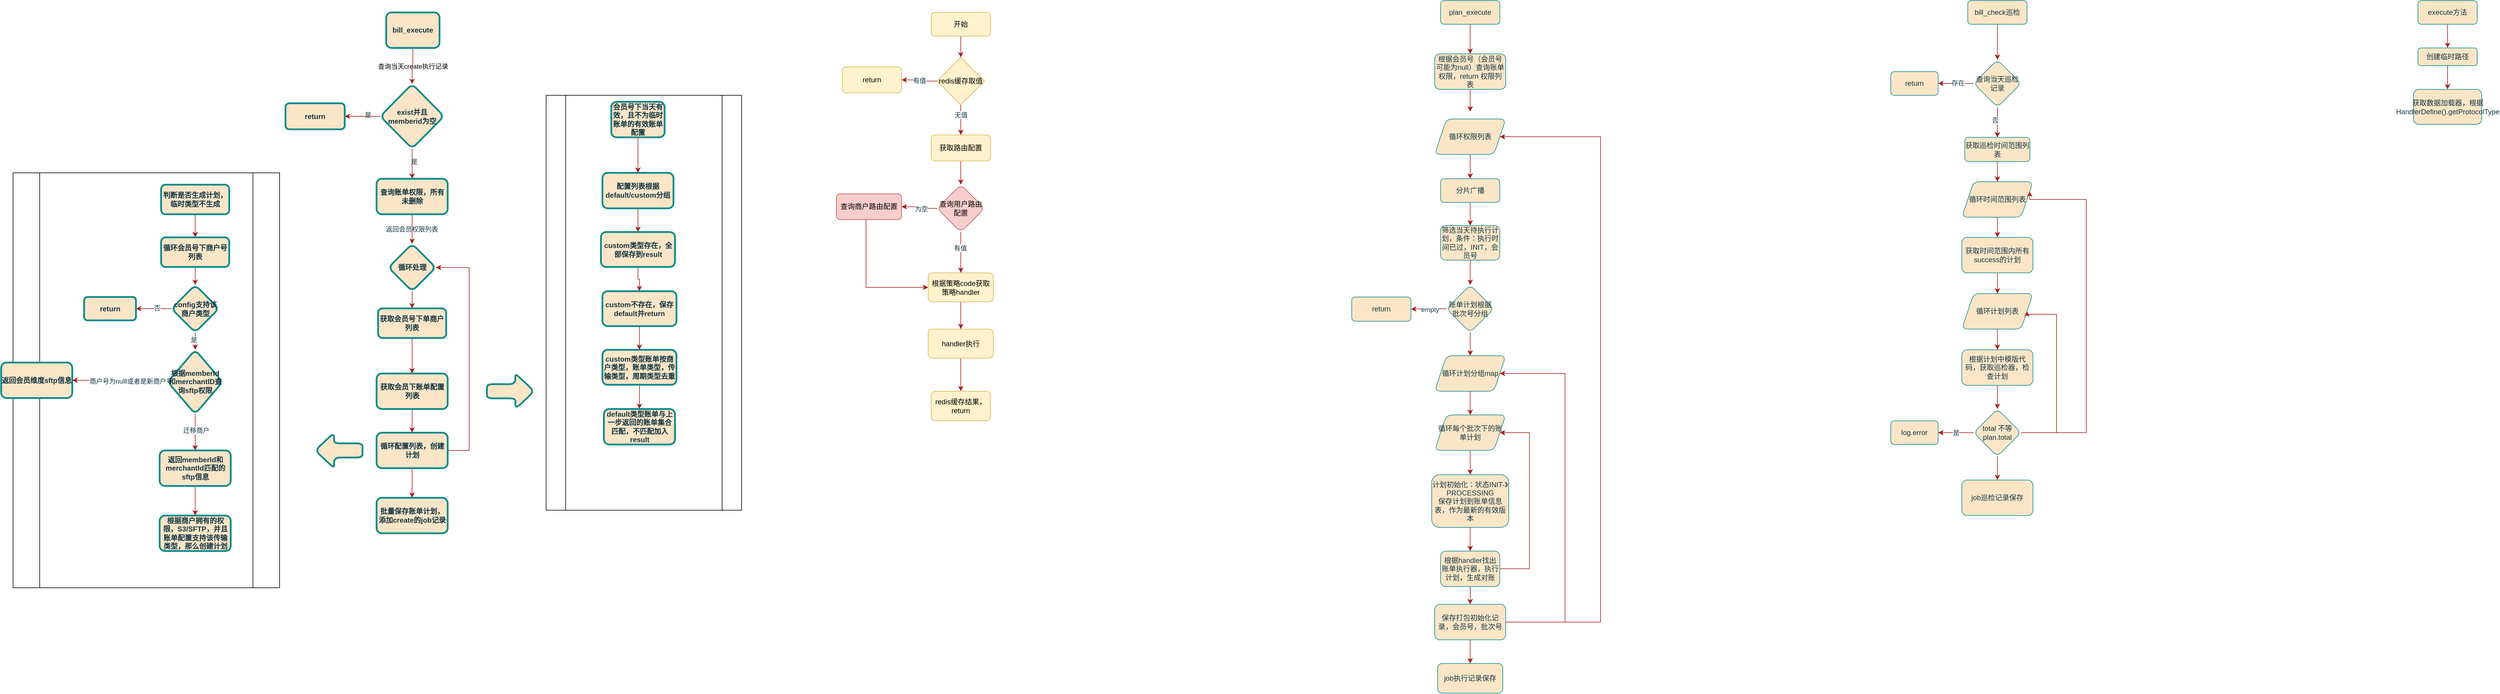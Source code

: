 <mxfile version="20.8.15" type="github">
  <diagram name="Page-1" id="c7558073-3199-34d8-9f00-42111426c3f3">
    <mxGraphModel dx="1026" dy="661" grid="1" gridSize="10" guides="1" tooltips="1" connect="1" arrows="1" fold="1" page="1" pageScale="1" pageWidth="10000" pageHeight="10000" background="none" math="0" shadow="0">
      <root>
        <mxCell id="0" />
        <mxCell id="1" parent="0" />
        <mxCell id="Z9Bw9MqwhjAggTPwWbrQ-98" value="查询当天create执行记录" style="edgeStyle=orthogonalEdgeStyle;rounded=1;orthogonalLoop=1;jettySize=auto;html=1;labelBackgroundColor=none;strokeColor=#A8201A;fontColor=default;" edge="1" parent="1" source="Z9Bw9MqwhjAggTPwWbrQ-96" target="Z9Bw9MqwhjAggTPwWbrQ-97">
          <mxGeometry relative="1" as="geometry" />
        </mxCell>
        <mxCell id="Z9Bw9MqwhjAggTPwWbrQ-96" value="bill_execute" style="whiteSpace=wrap;align=center;verticalAlign=middle;fontStyle=1;strokeWidth=3;fillColor=#FAE5C7;rounded=1;labelBackgroundColor=none;strokeColor=#0F8B8D;fontColor=#143642;" vertex="1" parent="1">
          <mxGeometry x="1240" y="50" width="90" height="60" as="geometry" />
        </mxCell>
        <mxCell id="Z9Bw9MqwhjAggTPwWbrQ-100" value="" style="edgeStyle=orthogonalEdgeStyle;rounded=1;orthogonalLoop=1;jettySize=auto;html=1;labelBackgroundColor=none;strokeColor=#A8201A;fontColor=default;" edge="1" parent="1" source="Z9Bw9MqwhjAggTPwWbrQ-97" target="Z9Bw9MqwhjAggTPwWbrQ-99">
          <mxGeometry relative="1" as="geometry" />
        </mxCell>
        <mxCell id="Z9Bw9MqwhjAggTPwWbrQ-101" value="是" style="edgeLabel;html=1;align=center;verticalAlign=middle;resizable=0;points=[];rounded=1;labelBackgroundColor=none;fontColor=#143642;" vertex="1" connectable="0" parent="Z9Bw9MqwhjAggTPwWbrQ-100">
          <mxGeometry x="-0.295" y="-3" relative="1" as="geometry">
            <mxPoint as="offset" />
          </mxGeometry>
        </mxCell>
        <mxCell id="Z9Bw9MqwhjAggTPwWbrQ-103" value="" style="edgeStyle=orthogonalEdgeStyle;rounded=1;orthogonalLoop=1;jettySize=auto;html=1;labelBackgroundColor=none;strokeColor=#A8201A;fontColor=default;" edge="1" parent="1" source="Z9Bw9MqwhjAggTPwWbrQ-97" target="Z9Bw9MqwhjAggTPwWbrQ-102">
          <mxGeometry relative="1" as="geometry" />
        </mxCell>
        <mxCell id="Z9Bw9MqwhjAggTPwWbrQ-104" value="是" style="edgeLabel;html=1;align=center;verticalAlign=middle;resizable=0;points=[];rounded=1;labelBackgroundColor=none;fontColor=#143642;" vertex="1" connectable="0" parent="Z9Bw9MqwhjAggTPwWbrQ-103">
          <mxGeometry x="-0.152" y="3" relative="1" as="geometry">
            <mxPoint as="offset" />
          </mxGeometry>
        </mxCell>
        <mxCell id="Z9Bw9MqwhjAggTPwWbrQ-97" value="exist并且memberid为空" style="rhombus;whiteSpace=wrap;html=1;fillColor=#FAE5C7;fontStyle=1;strokeWidth=3;rounded=1;labelBackgroundColor=none;strokeColor=#0F8B8D;fontColor=#143642;" vertex="1" parent="1">
          <mxGeometry x="1230" y="171" width="107.5" height="109" as="geometry" />
        </mxCell>
        <mxCell id="Z9Bw9MqwhjAggTPwWbrQ-99" value="return" style="whiteSpace=wrap;html=1;fillColor=#FAE5C7;fontStyle=1;strokeWidth=3;rounded=1;labelBackgroundColor=none;strokeColor=#0F8B8D;fontColor=#143642;" vertex="1" parent="1">
          <mxGeometry x="1070" y="203.5" width="100" height="44" as="geometry" />
        </mxCell>
        <mxCell id="Z9Bw9MqwhjAggTPwWbrQ-106" value="" style="edgeStyle=orthogonalEdgeStyle;rounded=1;orthogonalLoop=1;jettySize=auto;html=1;labelBackgroundColor=none;strokeColor=#A8201A;fontColor=default;" edge="1" parent="1" source="Z9Bw9MqwhjAggTPwWbrQ-102" target="Z9Bw9MqwhjAggTPwWbrQ-105">
          <mxGeometry relative="1" as="geometry" />
        </mxCell>
        <mxCell id="Z9Bw9MqwhjAggTPwWbrQ-111" value="返回会员权限列表" style="edgeLabel;html=1;align=center;verticalAlign=middle;resizable=0;points=[];rounded=1;labelBackgroundColor=none;fontColor=#143642;" vertex="1" connectable="0" parent="Z9Bw9MqwhjAggTPwWbrQ-106">
          <mxGeometry x="-0.02" y="-1" relative="1" as="geometry">
            <mxPoint as="offset" />
          </mxGeometry>
        </mxCell>
        <mxCell id="Z9Bw9MqwhjAggTPwWbrQ-102" value="查询账单权限，所有未删除" style="whiteSpace=wrap;html=1;fillColor=#FAE5C7;fontStyle=1;strokeWidth=3;rounded=1;labelBackgroundColor=none;strokeColor=#0F8B8D;fontColor=#143642;" vertex="1" parent="1">
          <mxGeometry x="1223.75" y="331" width="120" height="60" as="geometry" />
        </mxCell>
        <mxCell id="Z9Bw9MqwhjAggTPwWbrQ-110" value="" style="edgeStyle=orthogonalEdgeStyle;rounded=1;orthogonalLoop=1;jettySize=auto;html=1;labelBackgroundColor=none;strokeColor=#A8201A;fontColor=default;" edge="1" parent="1" source="Z9Bw9MqwhjAggTPwWbrQ-105" target="Z9Bw9MqwhjAggTPwWbrQ-109">
          <mxGeometry relative="1" as="geometry" />
        </mxCell>
        <mxCell id="Z9Bw9MqwhjAggTPwWbrQ-105" value="循环处理" style="rhombus;whiteSpace=wrap;html=1;fillColor=#FAE5C7;fontStyle=1;strokeWidth=3;rounded=1;labelBackgroundColor=none;strokeColor=#0F8B8D;fontColor=#143642;" vertex="1" parent="1">
          <mxGeometry x="1243.75" y="441" width="80" height="80" as="geometry" />
        </mxCell>
        <mxCell id="Z9Bw9MqwhjAggTPwWbrQ-113" value="" style="edgeStyle=orthogonalEdgeStyle;rounded=1;orthogonalLoop=1;jettySize=auto;html=1;labelBackgroundColor=none;strokeColor=#A8201A;fontColor=default;" edge="1" parent="1" source="Z9Bw9MqwhjAggTPwWbrQ-109" target="Z9Bw9MqwhjAggTPwWbrQ-112">
          <mxGeometry relative="1" as="geometry" />
        </mxCell>
        <mxCell id="Z9Bw9MqwhjAggTPwWbrQ-109" value="获取会员号下单商户列表" style="rounded=1;whiteSpace=wrap;html=1;fillColor=#FAE5C7;fontStyle=1;strokeWidth=3;labelBackgroundColor=none;strokeColor=#0F8B8D;fontColor=#143642;" vertex="1" parent="1">
          <mxGeometry x="1226.25" y="550" width="115" height="50" as="geometry" />
        </mxCell>
        <mxCell id="Z9Bw9MqwhjAggTPwWbrQ-157" value="" style="edgeStyle=orthogonalEdgeStyle;rounded=0;orthogonalLoop=1;jettySize=auto;html=1;strokeColor=#A8201A;fontColor=#143642;fillColor=#FAE5C7;" edge="1" parent="1" source="Z9Bw9MqwhjAggTPwWbrQ-112" target="Z9Bw9MqwhjAggTPwWbrQ-156">
          <mxGeometry relative="1" as="geometry" />
        </mxCell>
        <mxCell id="Z9Bw9MqwhjAggTPwWbrQ-112" value="获取会员下账单配置列表" style="rounded=1;whiteSpace=wrap;html=1;fillColor=#FAE5C7;fontStyle=1;strokeWidth=3;labelBackgroundColor=none;strokeColor=#0F8B8D;fontColor=#143642;" vertex="1" parent="1">
          <mxGeometry x="1223.75" y="660" width="120" height="60" as="geometry" />
        </mxCell>
        <mxCell id="Z9Bw9MqwhjAggTPwWbrQ-116" value="" style="edgeStyle=orthogonalEdgeStyle;rounded=0;orthogonalLoop=1;jettySize=auto;html=1;strokeColor=#A8201A;fontColor=#143642;fillColor=#FAE5C7;" edge="1" parent="1" source="Z9Bw9MqwhjAggTPwWbrQ-114">
          <mxGeometry relative="1" as="geometry">
            <mxPoint x="2210" y="126" as="targetPoint" />
          </mxGeometry>
        </mxCell>
        <mxCell id="Z9Bw9MqwhjAggTPwWbrQ-114" value="开始" style="rounded=1;whiteSpace=wrap;html=1;strokeColor=#d6b656;fillColor=#fff2cc;" vertex="1" parent="1">
          <mxGeometry x="2160" y="50" width="100" height="40" as="geometry" />
        </mxCell>
        <mxCell id="Z9Bw9MqwhjAggTPwWbrQ-119" value="有值" style="edgeStyle=orthogonalEdgeStyle;rounded=0;orthogonalLoop=1;jettySize=auto;html=1;strokeColor=#A8201A;fontColor=#143642;fillColor=#FAE5C7;" edge="1" parent="1" source="Z9Bw9MqwhjAggTPwWbrQ-117" target="Z9Bw9MqwhjAggTPwWbrQ-118">
          <mxGeometry relative="1" as="geometry" />
        </mxCell>
        <mxCell id="Z9Bw9MqwhjAggTPwWbrQ-121" value="" style="edgeStyle=orthogonalEdgeStyle;rounded=0;orthogonalLoop=1;jettySize=auto;html=1;strokeColor=#A8201A;fontColor=#143642;fillColor=#FAE5C7;" edge="1" parent="1" source="Z9Bw9MqwhjAggTPwWbrQ-117" target="Z9Bw9MqwhjAggTPwWbrQ-120">
          <mxGeometry relative="1" as="geometry" />
        </mxCell>
        <mxCell id="Z9Bw9MqwhjAggTPwWbrQ-122" value="无值" style="edgeLabel;html=1;align=center;verticalAlign=middle;resizable=0;points=[];fontColor=#143642;" vertex="1" connectable="0" parent="Z9Bw9MqwhjAggTPwWbrQ-121">
          <mxGeometry x="-0.367" relative="1" as="geometry">
            <mxPoint y="1" as="offset" />
          </mxGeometry>
        </mxCell>
        <mxCell id="Z9Bw9MqwhjAggTPwWbrQ-117" value="redis缓存取值" style="rhombus;whiteSpace=wrap;html=1;strokeColor=#d6b656;fillColor=#fff2cc;" vertex="1" parent="1">
          <mxGeometry x="2170" y="126" width="80" height="80" as="geometry" />
        </mxCell>
        <mxCell id="Z9Bw9MqwhjAggTPwWbrQ-118" value="return" style="rounded=1;whiteSpace=wrap;html=1;fillColor=#fff2cc;strokeColor=#d6b656;" vertex="1" parent="1">
          <mxGeometry x="2010" y="142" width="100" height="44" as="geometry" />
        </mxCell>
        <mxCell id="Z9Bw9MqwhjAggTPwWbrQ-125" value="" style="edgeStyle=orthogonalEdgeStyle;rounded=0;orthogonalLoop=1;jettySize=auto;html=1;strokeColor=#A8201A;fontColor=#143642;fillColor=#FAE5C7;" edge="1" parent="1" source="Z9Bw9MqwhjAggTPwWbrQ-120" target="Z9Bw9MqwhjAggTPwWbrQ-124">
          <mxGeometry relative="1" as="geometry" />
        </mxCell>
        <mxCell id="Z9Bw9MqwhjAggTPwWbrQ-120" value="获取路由配置" style="rounded=1;whiteSpace=wrap;html=1;fillColor=#fff2cc;strokeColor=#d6b656;" vertex="1" parent="1">
          <mxGeometry x="2160" y="257" width="100" height="44" as="geometry" />
        </mxCell>
        <mxCell id="Z9Bw9MqwhjAggTPwWbrQ-127" value="" style="edgeStyle=orthogonalEdgeStyle;rounded=0;orthogonalLoop=1;jettySize=auto;html=1;strokeColor=#A8201A;fontColor=#143642;fillColor=#FAE5C7;" edge="1" parent="1" source="Z9Bw9MqwhjAggTPwWbrQ-124" target="Z9Bw9MqwhjAggTPwWbrQ-126">
          <mxGeometry relative="1" as="geometry" />
        </mxCell>
        <mxCell id="Z9Bw9MqwhjAggTPwWbrQ-128" value="有值" style="edgeLabel;html=1;align=center;verticalAlign=middle;resizable=0;points=[];fontColor=#143642;" vertex="1" connectable="0" parent="Z9Bw9MqwhjAggTPwWbrQ-127">
          <mxGeometry x="-0.261" y="-1" relative="1" as="geometry">
            <mxPoint y="1" as="offset" />
          </mxGeometry>
        </mxCell>
        <mxCell id="Z9Bw9MqwhjAggTPwWbrQ-130" value="" style="edgeStyle=orthogonalEdgeStyle;rounded=0;orthogonalLoop=1;jettySize=auto;html=1;strokeColor=#A8201A;fontColor=#143642;fillColor=#FAE5C7;" edge="1" parent="1" source="Z9Bw9MqwhjAggTPwWbrQ-124" target="Z9Bw9MqwhjAggTPwWbrQ-129">
          <mxGeometry relative="1" as="geometry" />
        </mxCell>
        <mxCell id="Z9Bw9MqwhjAggTPwWbrQ-131" value="为空" style="edgeLabel;html=1;align=center;verticalAlign=middle;resizable=0;points=[];fontColor=#143642;" vertex="1" connectable="0" parent="Z9Bw9MqwhjAggTPwWbrQ-130">
          <mxGeometry x="-0.133" y="1" relative="1" as="geometry">
            <mxPoint as="offset" />
          </mxGeometry>
        </mxCell>
        <mxCell id="Z9Bw9MqwhjAggTPwWbrQ-124" value="查询用户路由配置" style="rhombus;whiteSpace=wrap;html=1;fillColor=#f8cecc;strokeColor=#b85450;rounded=1;" vertex="1" parent="1">
          <mxGeometry x="2170" y="341" width="80" height="80" as="geometry" />
        </mxCell>
        <mxCell id="Z9Bw9MqwhjAggTPwWbrQ-137" value="" style="edgeStyle=orthogonalEdgeStyle;rounded=0;orthogonalLoop=1;jettySize=auto;html=1;strokeColor=#A8201A;fontColor=#143642;fillColor=#FAE5C7;" edge="1" parent="1" source="Z9Bw9MqwhjAggTPwWbrQ-126" target="Z9Bw9MqwhjAggTPwWbrQ-136">
          <mxGeometry relative="1" as="geometry" />
        </mxCell>
        <mxCell id="Z9Bw9MqwhjAggTPwWbrQ-126" value="根据策略code获取策略handler" style="whiteSpace=wrap;html=1;fillColor=#fff2cc;strokeColor=#d6b656;rounded=1;" vertex="1" parent="1">
          <mxGeometry x="2155" y="490" width="110" height="49" as="geometry" />
        </mxCell>
        <mxCell id="Z9Bw9MqwhjAggTPwWbrQ-133" value="" style="edgeStyle=orthogonalEdgeStyle;rounded=0;orthogonalLoop=1;jettySize=auto;html=1;strokeColor=#A8201A;fontColor=#143642;fillColor=#FAE5C7;entryX=0;entryY=0.5;entryDx=0;entryDy=0;" edge="1" parent="1" source="Z9Bw9MqwhjAggTPwWbrQ-129" target="Z9Bw9MqwhjAggTPwWbrQ-126">
          <mxGeometry relative="1" as="geometry">
            <mxPoint x="2055" y="540" as="targetPoint" />
            <Array as="points">
              <mxPoint x="2050" y="515" />
            </Array>
          </mxGeometry>
        </mxCell>
        <mxCell id="Z9Bw9MqwhjAggTPwWbrQ-129" value="查询商户路由配置" style="whiteSpace=wrap;html=1;fillColor=#f8cecc;strokeColor=#b85450;rounded=1;" vertex="1" parent="1">
          <mxGeometry x="2000" y="356.5" width="110" height="43.5" as="geometry" />
        </mxCell>
        <mxCell id="Z9Bw9MqwhjAggTPwWbrQ-139" value="" style="edgeStyle=orthogonalEdgeStyle;rounded=0;orthogonalLoop=1;jettySize=auto;html=1;strokeColor=#A8201A;fontColor=#143642;fillColor=#FAE5C7;" edge="1" parent="1" source="Z9Bw9MqwhjAggTPwWbrQ-136" target="Z9Bw9MqwhjAggTPwWbrQ-138">
          <mxGeometry relative="1" as="geometry" />
        </mxCell>
        <mxCell id="Z9Bw9MqwhjAggTPwWbrQ-136" value="handler执行" style="whiteSpace=wrap;html=1;fillColor=#fff2cc;strokeColor=#d6b656;rounded=1;" vertex="1" parent="1">
          <mxGeometry x="2155" y="585" width="110" height="49" as="geometry" />
        </mxCell>
        <mxCell id="Z9Bw9MqwhjAggTPwWbrQ-138" value="redis缓存结果，return" style="rounded=1;whiteSpace=wrap;html=1;fillColor=#fff2cc;strokeColor=#d6b656;" vertex="1" parent="1">
          <mxGeometry x="2160" y="690" width="100" height="50" as="geometry" />
        </mxCell>
        <mxCell id="Z9Bw9MqwhjAggTPwWbrQ-140" value="" style="shape=singleArrow;whiteSpace=wrap;html=1;arrowWidth=0.4;arrowSize=0.4;fillColor=#FAE5C7;strokeColor=#0F8B8D;fontColor=#143642;rounded=1;fontStyle=1;strokeWidth=3;labelBackgroundColor=none;" vertex="1" parent="1">
          <mxGeometry x="1410" y="660" width="80" height="60" as="geometry" />
        </mxCell>
        <mxCell id="Z9Bw9MqwhjAggTPwWbrQ-143" value="" style="shape=process;whiteSpace=wrap;html=1;backgroundOutline=1;" vertex="1" parent="1">
          <mxGeometry x="1510" y="190" width="330" height="701" as="geometry" />
        </mxCell>
        <mxCell id="Z9Bw9MqwhjAggTPwWbrQ-147" value="" style="edgeStyle=orthogonalEdgeStyle;rounded=0;orthogonalLoop=1;jettySize=auto;html=1;strokeColor=#A8201A;fontColor=#143642;fillColor=#FAE5C7;" edge="1" parent="1" source="Z9Bw9MqwhjAggTPwWbrQ-145" target="Z9Bw9MqwhjAggTPwWbrQ-146">
          <mxGeometry relative="1" as="geometry" />
        </mxCell>
        <mxCell id="Z9Bw9MqwhjAggTPwWbrQ-145" value="会员号下当天有效，且不为临时账单的有效账单配置" style="whiteSpace=wrap;align=center;verticalAlign=middle;fontStyle=1;strokeWidth=3;fillColor=#FAE5C7;rounded=1;labelBackgroundColor=none;strokeColor=#0F8B8D;fontColor=#143642;" vertex="1" parent="1">
          <mxGeometry x="1620" y="201" width="90" height="60" as="geometry" />
        </mxCell>
        <mxCell id="Z9Bw9MqwhjAggTPwWbrQ-149" value="" style="edgeStyle=orthogonalEdgeStyle;rounded=0;orthogonalLoop=1;jettySize=auto;html=1;strokeColor=#A8201A;fontColor=#143642;fillColor=#FAE5C7;" edge="1" parent="1" source="Z9Bw9MqwhjAggTPwWbrQ-146" target="Z9Bw9MqwhjAggTPwWbrQ-148">
          <mxGeometry relative="1" as="geometry" />
        </mxCell>
        <mxCell id="Z9Bw9MqwhjAggTPwWbrQ-146" value="配置列表根据default/custom分组" style="whiteSpace=wrap;html=1;fillColor=#FAE5C7;strokeColor=#0F8B8D;fontColor=#143642;fontStyle=1;strokeWidth=3;rounded=1;labelBackgroundColor=none;" vertex="1" parent="1">
          <mxGeometry x="1605" y="321" width="120" height="60" as="geometry" />
        </mxCell>
        <mxCell id="Z9Bw9MqwhjAggTPwWbrQ-151" value="" style="edgeStyle=orthogonalEdgeStyle;rounded=0;orthogonalLoop=1;jettySize=auto;html=1;strokeColor=#A8201A;fontColor=#143642;fillColor=#FAE5C7;" edge="1" parent="1" source="Z9Bw9MqwhjAggTPwWbrQ-148" target="Z9Bw9MqwhjAggTPwWbrQ-150">
          <mxGeometry relative="1" as="geometry" />
        </mxCell>
        <mxCell id="Z9Bw9MqwhjAggTPwWbrQ-148" value="custom类型存在，全部保存到result" style="whiteSpace=wrap;html=1;fillColor=#FAE5C7;strokeColor=#0F8B8D;fontColor=#143642;fontStyle=1;strokeWidth=3;rounded=1;labelBackgroundColor=none;" vertex="1" parent="1">
          <mxGeometry x="1602.5" y="421" width="125" height="59" as="geometry" />
        </mxCell>
        <mxCell id="Z9Bw9MqwhjAggTPwWbrQ-153" value="" style="edgeStyle=orthogonalEdgeStyle;rounded=0;orthogonalLoop=1;jettySize=auto;html=1;strokeColor=#A8201A;fontColor=#143642;fillColor=#FAE5C7;" edge="1" parent="1" source="Z9Bw9MqwhjAggTPwWbrQ-150" target="Z9Bw9MqwhjAggTPwWbrQ-152">
          <mxGeometry relative="1" as="geometry" />
        </mxCell>
        <mxCell id="Z9Bw9MqwhjAggTPwWbrQ-150" value="custom不存在，保存default并return" style="whiteSpace=wrap;html=1;fillColor=#FAE5C7;strokeColor=#0F8B8D;fontColor=#143642;fontStyle=1;strokeWidth=3;rounded=1;labelBackgroundColor=none;" vertex="1" parent="1">
          <mxGeometry x="1605" y="521" width="125" height="59" as="geometry" />
        </mxCell>
        <mxCell id="Z9Bw9MqwhjAggTPwWbrQ-155" value="" style="edgeStyle=orthogonalEdgeStyle;rounded=0;orthogonalLoop=1;jettySize=auto;html=1;strokeColor=#A8201A;fontColor=#143642;fillColor=#FAE5C7;" edge="1" parent="1" source="Z9Bw9MqwhjAggTPwWbrQ-152" target="Z9Bw9MqwhjAggTPwWbrQ-154">
          <mxGeometry relative="1" as="geometry" />
        </mxCell>
        <mxCell id="Z9Bw9MqwhjAggTPwWbrQ-152" value="custom类型账单按商户类型，账单类型，传输类型，周期类型去重" style="whiteSpace=wrap;html=1;fillColor=#FAE5C7;strokeColor=#0F8B8D;fontColor=#143642;fontStyle=1;strokeWidth=3;rounded=1;labelBackgroundColor=none;" vertex="1" parent="1">
          <mxGeometry x="1605" y="620" width="125" height="59" as="geometry" />
        </mxCell>
        <mxCell id="Z9Bw9MqwhjAggTPwWbrQ-154" value="default类型账单与上一步返回的账单集合匹配，不匹配加入result" style="rounded=1;whiteSpace=wrap;html=1;fillColor=#FAE5C7;strokeColor=#0F8B8D;fontColor=#143642;fontStyle=1;strokeWidth=3;labelBackgroundColor=none;" vertex="1" parent="1">
          <mxGeometry x="1607.5" y="720" width="120" height="60" as="geometry" />
        </mxCell>
        <mxCell id="Z9Bw9MqwhjAggTPwWbrQ-159" value="" style="edgeStyle=orthogonalEdgeStyle;rounded=0;orthogonalLoop=1;jettySize=auto;html=1;strokeColor=#A8201A;fontColor=#143642;fillColor=#FAE5C7;" edge="1" parent="1" source="Z9Bw9MqwhjAggTPwWbrQ-156" target="Z9Bw9MqwhjAggTPwWbrQ-158">
          <mxGeometry relative="1" as="geometry" />
        </mxCell>
        <mxCell id="Z9Bw9MqwhjAggTPwWbrQ-199" value="" style="edgeStyle=orthogonalEdgeStyle;rounded=0;orthogonalLoop=1;jettySize=auto;html=1;strokeColor=#A8201A;fontColor=#143642;fillColor=#FAE5C7;entryX=1;entryY=0.5;entryDx=0;entryDy=0;" edge="1" parent="1" source="Z9Bw9MqwhjAggTPwWbrQ-156" target="Z9Bw9MqwhjAggTPwWbrQ-105">
          <mxGeometry relative="1" as="geometry">
            <mxPoint x="1370" y="510" as="targetPoint" />
            <Array as="points">
              <mxPoint x="1380" y="790" />
              <mxPoint x="1380" y="481" />
            </Array>
          </mxGeometry>
        </mxCell>
        <mxCell id="Z9Bw9MqwhjAggTPwWbrQ-156" value="循环配置列表，创建计划" style="rounded=1;whiteSpace=wrap;html=1;fillColor=#FAE5C7;strokeColor=#0F8B8D;fontColor=#143642;fontStyle=1;strokeWidth=3;labelBackgroundColor=none;" vertex="1" parent="1">
          <mxGeometry x="1223.75" y="760" width="120" height="60" as="geometry" />
        </mxCell>
        <mxCell id="Z9Bw9MqwhjAggTPwWbrQ-158" value="批量保存账单计划，添加create的job记录" style="rounded=1;whiteSpace=wrap;html=1;fillColor=#FAE5C7;strokeColor=#0F8B8D;fontColor=#143642;fontStyle=1;strokeWidth=3;labelBackgroundColor=none;" vertex="1" parent="1">
          <mxGeometry x="1223.75" y="870" width="120" height="60" as="geometry" />
        </mxCell>
        <mxCell id="Z9Bw9MqwhjAggTPwWbrQ-160" value="" style="shape=singleArrow;whiteSpace=wrap;html=1;arrowWidth=0.4;arrowSize=0.4;fillColor=#FAE5C7;strokeColor=#0F8B8D;fontColor=#143642;rounded=1;fontStyle=1;strokeWidth=3;labelBackgroundColor=none;direction=west;" vertex="1" parent="1">
          <mxGeometry x="1120" y="760" width="80" height="60" as="geometry" />
        </mxCell>
        <mxCell id="Z9Bw9MqwhjAggTPwWbrQ-161" value="" style="shape=process;whiteSpace=wrap;html=1;backgroundOutline=1;" vertex="1" parent="1">
          <mxGeometry x="610" y="321" width="450" height="701" as="geometry" />
        </mxCell>
        <mxCell id="Z9Bw9MqwhjAggTPwWbrQ-165" value="" style="edgeStyle=orthogonalEdgeStyle;rounded=0;orthogonalLoop=1;jettySize=auto;html=1;strokeColor=#A8201A;fontColor=#143642;fillColor=#FAE5C7;" edge="1" parent="1" source="Z9Bw9MqwhjAggTPwWbrQ-163" target="Z9Bw9MqwhjAggTPwWbrQ-164">
          <mxGeometry relative="1" as="geometry" />
        </mxCell>
        <mxCell id="Z9Bw9MqwhjAggTPwWbrQ-163" value="判断是否生成计划，临时类型不生成" style="rounded=1;whiteSpace=wrap;html=1;fillColor=#FAE5C7;fontStyle=1;strokeWidth=3;labelBackgroundColor=none;strokeColor=#0F8B8D;fontColor=#143642;" vertex="1" parent="1">
          <mxGeometry x="860" y="341" width="115" height="50" as="geometry" />
        </mxCell>
        <mxCell id="Z9Bw9MqwhjAggTPwWbrQ-167" value="" style="edgeStyle=orthogonalEdgeStyle;rounded=0;orthogonalLoop=1;jettySize=auto;html=1;strokeColor=#A8201A;fontColor=#143642;fillColor=#FAE5C7;" edge="1" parent="1" source="Z9Bw9MqwhjAggTPwWbrQ-164" target="Z9Bw9MqwhjAggTPwWbrQ-166">
          <mxGeometry relative="1" as="geometry" />
        </mxCell>
        <mxCell id="Z9Bw9MqwhjAggTPwWbrQ-164" value="循环会员号下商户号列表" style="rounded=1;whiteSpace=wrap;html=1;fillColor=#FAE5C7;fontStyle=1;strokeWidth=3;labelBackgroundColor=none;strokeColor=#0F8B8D;fontColor=#143642;" vertex="1" parent="1">
          <mxGeometry x="860" y="430" width="115" height="50" as="geometry" />
        </mxCell>
        <mxCell id="Z9Bw9MqwhjAggTPwWbrQ-169" value="" style="edgeStyle=orthogonalEdgeStyle;rounded=0;orthogonalLoop=1;jettySize=auto;html=1;strokeColor=#A8201A;fontColor=#143642;fillColor=#FAE5C7;" edge="1" parent="1" source="Z9Bw9MqwhjAggTPwWbrQ-166" target="Z9Bw9MqwhjAggTPwWbrQ-168">
          <mxGeometry relative="1" as="geometry" />
        </mxCell>
        <mxCell id="Z9Bw9MqwhjAggTPwWbrQ-170" value="否" style="edgeLabel;html=1;align=center;verticalAlign=middle;resizable=0;points=[];fontColor=#143642;" vertex="1" connectable="0" parent="Z9Bw9MqwhjAggTPwWbrQ-169">
          <mxGeometry x="-0.151" y="-2" relative="1" as="geometry">
            <mxPoint x="1" as="offset" />
          </mxGeometry>
        </mxCell>
        <mxCell id="Z9Bw9MqwhjAggTPwWbrQ-172" value="" style="edgeStyle=orthogonalEdgeStyle;rounded=0;orthogonalLoop=1;jettySize=auto;html=1;strokeColor=#A8201A;fontColor=#143642;fillColor=#FAE5C7;" edge="1" parent="1" source="Z9Bw9MqwhjAggTPwWbrQ-166" target="Z9Bw9MqwhjAggTPwWbrQ-171">
          <mxGeometry relative="1" as="geometry" />
        </mxCell>
        <mxCell id="Z9Bw9MqwhjAggTPwWbrQ-173" value="是" style="edgeLabel;html=1;align=center;verticalAlign=middle;resizable=0;points=[];fontColor=#143642;" vertex="1" connectable="0" parent="Z9Bw9MqwhjAggTPwWbrQ-172">
          <mxGeometry x="-0.146" y="-3" relative="1" as="geometry">
            <mxPoint as="offset" />
          </mxGeometry>
        </mxCell>
        <mxCell id="Z9Bw9MqwhjAggTPwWbrQ-166" value="config支持该商户类型" style="rhombus;whiteSpace=wrap;html=1;fillColor=#FAE5C7;strokeColor=#0F8B8D;fontColor=#143642;rounded=1;fontStyle=1;strokeWidth=3;labelBackgroundColor=none;" vertex="1" parent="1">
          <mxGeometry x="877.5" y="510.5" width="80" height="80" as="geometry" />
        </mxCell>
        <mxCell id="Z9Bw9MqwhjAggTPwWbrQ-168" value="return" style="rounded=1;whiteSpace=wrap;html=1;fillColor=#FAE5C7;strokeColor=#0F8B8D;fontColor=#143642;fontStyle=1;strokeWidth=3;labelBackgroundColor=none;" vertex="1" parent="1">
          <mxGeometry x="730" y="530.75" width="87.5" height="39.5" as="geometry" />
        </mxCell>
        <mxCell id="Z9Bw9MqwhjAggTPwWbrQ-175" value="" style="edgeStyle=orthogonalEdgeStyle;rounded=0;orthogonalLoop=1;jettySize=auto;html=1;strokeColor=#A8201A;fontColor=#143642;fillColor=#FAE5C7;" edge="1" parent="1" source="Z9Bw9MqwhjAggTPwWbrQ-171" target="Z9Bw9MqwhjAggTPwWbrQ-174">
          <mxGeometry relative="1" as="geometry" />
        </mxCell>
        <mxCell id="Z9Bw9MqwhjAggTPwWbrQ-176" value="商户号为nulll或者是新商户号" style="edgeLabel;html=1;align=center;verticalAlign=middle;resizable=0;points=[];fontColor=#143642;" vertex="1" connectable="0" parent="Z9Bw9MqwhjAggTPwWbrQ-175">
          <mxGeometry x="-0.237" y="-2" relative="1" as="geometry">
            <mxPoint as="offset" />
          </mxGeometry>
        </mxCell>
        <mxCell id="Z9Bw9MqwhjAggTPwWbrQ-178" value="" style="edgeStyle=orthogonalEdgeStyle;rounded=0;orthogonalLoop=1;jettySize=auto;html=1;strokeColor=#A8201A;fontColor=#143642;fillColor=#FAE5C7;" edge="1" parent="1" source="Z9Bw9MqwhjAggTPwWbrQ-171" target="Z9Bw9MqwhjAggTPwWbrQ-177">
          <mxGeometry relative="1" as="geometry" />
        </mxCell>
        <mxCell id="Z9Bw9MqwhjAggTPwWbrQ-179" value="迁移商户" style="edgeLabel;html=1;align=center;verticalAlign=middle;resizable=0;points=[];fontColor=#143642;" vertex="1" connectable="0" parent="Z9Bw9MqwhjAggTPwWbrQ-178">
          <mxGeometry x="-0.107" y="1" relative="1" as="geometry">
            <mxPoint as="offset" />
          </mxGeometry>
        </mxCell>
        <mxCell id="Z9Bw9MqwhjAggTPwWbrQ-171" value="根据memberId和merchantID查询sftp权限" style="rhombus;whiteSpace=wrap;html=1;fillColor=#FAE5C7;strokeColor=#0F8B8D;fontColor=#143642;rounded=1;fontStyle=1;strokeWidth=3;labelBackgroundColor=none;" vertex="1" parent="1">
          <mxGeometry x="871.25" y="620" width="92.5" height="108.5" as="geometry" />
        </mxCell>
        <mxCell id="Z9Bw9MqwhjAggTPwWbrQ-174" value="返回会员维度sftp信息" style="whiteSpace=wrap;html=1;fillColor=#FAE5C7;strokeColor=#0F8B8D;fontColor=#143642;rounded=1;fontStyle=1;strokeWidth=3;labelBackgroundColor=none;" vertex="1" parent="1">
          <mxGeometry x="590" y="641.5" width="120" height="60" as="geometry" />
        </mxCell>
        <mxCell id="Z9Bw9MqwhjAggTPwWbrQ-181" value="" style="edgeStyle=orthogonalEdgeStyle;rounded=0;orthogonalLoop=1;jettySize=auto;html=1;strokeColor=#A8201A;fontColor=#143642;fillColor=#FAE5C7;" edge="1" parent="1" source="Z9Bw9MqwhjAggTPwWbrQ-177" target="Z9Bw9MqwhjAggTPwWbrQ-180">
          <mxGeometry relative="1" as="geometry" />
        </mxCell>
        <mxCell id="Z9Bw9MqwhjAggTPwWbrQ-177" value="返回memberId和merchantId匹配的sftp信息" style="rounded=1;whiteSpace=wrap;html=1;fillColor=#FAE5C7;strokeColor=#0F8B8D;fontColor=#143642;fontStyle=1;strokeWidth=3;labelBackgroundColor=none;" vertex="1" parent="1">
          <mxGeometry x="857.5" y="790" width="120" height="60" as="geometry" />
        </mxCell>
        <mxCell id="Z9Bw9MqwhjAggTPwWbrQ-180" value="根据商户拥有的权限，S3/SFTP，并且账单配置支持该传输类型，那么创建计划" style="whiteSpace=wrap;html=1;fillColor=#FAE5C7;strokeColor=#0F8B8D;fontColor=#143642;rounded=1;fontStyle=1;strokeWidth=3;labelBackgroundColor=none;" vertex="1" parent="1">
          <mxGeometry x="857.5" y="900" width="120" height="60" as="geometry" />
        </mxCell>
        <mxCell id="Z9Bw9MqwhjAggTPwWbrQ-184" value="" style="edgeStyle=orthogonalEdgeStyle;rounded=0;orthogonalLoop=1;jettySize=auto;html=1;strokeColor=#A8201A;fontColor=#143642;fillColor=#FAE5C7;" edge="1" parent="1" source="Z9Bw9MqwhjAggTPwWbrQ-182" target="Z9Bw9MqwhjAggTPwWbrQ-183">
          <mxGeometry relative="1" as="geometry" />
        </mxCell>
        <mxCell id="Z9Bw9MqwhjAggTPwWbrQ-182" value="plan_execute" style="rounded=1;whiteSpace=wrap;html=1;strokeColor=#0F8B8D;fontColor=#143642;fillColor=#FAE5C7;" vertex="1" parent="1">
          <mxGeometry x="3020" y="30" width="100" height="40" as="geometry" />
        </mxCell>
        <mxCell id="Z9Bw9MqwhjAggTPwWbrQ-186" value="" style="edgeStyle=orthogonalEdgeStyle;rounded=0;orthogonalLoop=1;jettySize=auto;html=1;strokeColor=#A8201A;fontColor=#143642;fillColor=#FAE5C7;" edge="1" parent="1" source="Z9Bw9MqwhjAggTPwWbrQ-183">
          <mxGeometry relative="1" as="geometry">
            <mxPoint x="3070" y="217.5" as="targetPoint" />
          </mxGeometry>
        </mxCell>
        <mxCell id="Z9Bw9MqwhjAggTPwWbrQ-183" value="根据会员号（会员号可能为null）查询账单权限，return 权限列表" style="rounded=1;whiteSpace=wrap;html=1;fillColor=#FAE5C7;strokeColor=#0F8B8D;fontColor=#143642;" vertex="1" parent="1">
          <mxGeometry x="3010" y="120" width="120" height="60" as="geometry" />
        </mxCell>
        <mxCell id="Z9Bw9MqwhjAggTPwWbrQ-217" style="edgeStyle=orthogonalEdgeStyle;rounded=0;orthogonalLoop=1;jettySize=auto;html=1;exitX=0.5;exitY=1;exitDx=0;exitDy=0;entryX=0.5;entryY=0;entryDx=0;entryDy=0;strokeColor=#A8201A;fontColor=#143642;fillColor=#FAE5C7;" edge="1" parent="1" source="Z9Bw9MqwhjAggTPwWbrQ-187" target="Z9Bw9MqwhjAggTPwWbrQ-190">
          <mxGeometry relative="1" as="geometry" />
        </mxCell>
        <mxCell id="Z9Bw9MqwhjAggTPwWbrQ-187" value="分片广播" style="rounded=1;whiteSpace=wrap;html=1;fillColor=#FAE5C7;strokeColor=#0F8B8D;fontColor=#143642;" vertex="1" parent="1">
          <mxGeometry x="3020" y="331" width="100" height="40" as="geometry" />
        </mxCell>
        <mxCell id="Z9Bw9MqwhjAggTPwWbrQ-204" style="edgeStyle=orthogonalEdgeStyle;rounded=0;orthogonalLoop=1;jettySize=auto;html=1;exitX=0.5;exitY=1;exitDx=0;exitDy=0;strokeColor=#A8201A;fontColor=#143642;fillColor=#FAE5C7;" edge="1" parent="1" source="Z9Bw9MqwhjAggTPwWbrQ-190" target="Z9Bw9MqwhjAggTPwWbrQ-193">
          <mxGeometry relative="1" as="geometry" />
        </mxCell>
        <mxCell id="Z9Bw9MqwhjAggTPwWbrQ-190" value="筛选当天待执行计划，条件：执行时间已过，INIT，会员号" style="rounded=1;whiteSpace=wrap;html=1;fillColor=#FAE5C7;strokeColor=#0F8B8D;fontColor=#143642;" vertex="1" parent="1">
          <mxGeometry x="3020" y="410" width="100" height="58.5" as="geometry" />
        </mxCell>
        <mxCell id="Z9Bw9MqwhjAggTPwWbrQ-195" value="" style="edgeStyle=orthogonalEdgeStyle;rounded=0;orthogonalLoop=1;jettySize=auto;html=1;strokeColor=#A8201A;fontColor=#143642;fillColor=#FAE5C7;" edge="1" parent="1" source="Z9Bw9MqwhjAggTPwWbrQ-193" target="Z9Bw9MqwhjAggTPwWbrQ-194">
          <mxGeometry relative="1" as="geometry" />
        </mxCell>
        <mxCell id="Z9Bw9MqwhjAggTPwWbrQ-196" value="empty" style="edgeLabel;html=1;align=center;verticalAlign=middle;resizable=0;points=[];fontColor=#143642;" vertex="1" connectable="0" parent="Z9Bw9MqwhjAggTPwWbrQ-195">
          <mxGeometry x="-0.067" y="1" relative="1" as="geometry">
            <mxPoint as="offset" />
          </mxGeometry>
        </mxCell>
        <mxCell id="Z9Bw9MqwhjAggTPwWbrQ-206" value="" style="edgeStyle=orthogonalEdgeStyle;rounded=0;orthogonalLoop=1;jettySize=auto;html=1;strokeColor=#A8201A;fontColor=#143642;fillColor=#FAE5C7;" edge="1" parent="1" source="Z9Bw9MqwhjAggTPwWbrQ-193" target="Z9Bw9MqwhjAggTPwWbrQ-205">
          <mxGeometry relative="1" as="geometry" />
        </mxCell>
        <mxCell id="Z9Bw9MqwhjAggTPwWbrQ-193" value="账单计划根据批次号分组" style="rhombus;whiteSpace=wrap;html=1;fillColor=#FAE5C7;strokeColor=#0F8B8D;fontColor=#143642;rounded=1;" vertex="1" parent="1">
          <mxGeometry x="3030" y="510.5" width="80" height="80" as="geometry" />
        </mxCell>
        <mxCell id="Z9Bw9MqwhjAggTPwWbrQ-194" value="return" style="whiteSpace=wrap;html=1;fillColor=#FAE5C7;strokeColor=#0F8B8D;fontColor=#143642;rounded=1;" vertex="1" parent="1">
          <mxGeometry x="2870" y="530.75" width="100" height="41" as="geometry" />
        </mxCell>
        <mxCell id="Z9Bw9MqwhjAggTPwWbrQ-219" value="" style="edgeStyle=orthogonalEdgeStyle;rounded=0;orthogonalLoop=1;jettySize=auto;html=1;strokeColor=#A8201A;fontColor=#143642;fillColor=#FAE5C7;" edge="1" parent="1" source="Z9Bw9MqwhjAggTPwWbrQ-205" target="Z9Bw9MqwhjAggTPwWbrQ-218">
          <mxGeometry relative="1" as="geometry" />
        </mxCell>
        <mxCell id="Z9Bw9MqwhjAggTPwWbrQ-205" value="循环计划分组map" style="shape=parallelogram;perimeter=parallelogramPerimeter;whiteSpace=wrap;html=1;fixedSize=1;fillColor=#FAE5C7;strokeColor=#0F8B8D;fontColor=#143642;rounded=1;" vertex="1" parent="1">
          <mxGeometry x="3010" y="630" width="120" height="60" as="geometry" />
        </mxCell>
        <mxCell id="Z9Bw9MqwhjAggTPwWbrQ-216" style="edgeStyle=orthogonalEdgeStyle;rounded=0;orthogonalLoop=1;jettySize=auto;html=1;exitX=0.5;exitY=1;exitDx=0;exitDy=0;entryX=0.5;entryY=0;entryDx=0;entryDy=0;strokeColor=#A8201A;fontColor=#143642;fillColor=#FAE5C7;" edge="1" parent="1" source="Z9Bw9MqwhjAggTPwWbrQ-207" target="Z9Bw9MqwhjAggTPwWbrQ-187">
          <mxGeometry relative="1" as="geometry" />
        </mxCell>
        <mxCell id="Z9Bw9MqwhjAggTPwWbrQ-207" value="循环权限列表" style="shape=parallelogram;perimeter=parallelogramPerimeter;whiteSpace=wrap;html=1;fixedSize=1;fillColor=#FAE5C7;strokeColor=#0F8B8D;fontColor=#143642;rounded=1;" vertex="1" parent="1">
          <mxGeometry x="3010" y="230" width="120" height="60" as="geometry" />
        </mxCell>
        <mxCell id="Z9Bw9MqwhjAggTPwWbrQ-221" style="edgeStyle=orthogonalEdgeStyle;rounded=0;orthogonalLoop=1;jettySize=auto;html=1;exitX=0.5;exitY=1;exitDx=0;exitDy=0;entryX=0.5;entryY=0;entryDx=0;entryDy=0;strokeColor=#A8201A;fontColor=#143642;fillColor=#FAE5C7;" edge="1" parent="1" source="Z9Bw9MqwhjAggTPwWbrQ-218" target="Z9Bw9MqwhjAggTPwWbrQ-220">
          <mxGeometry relative="1" as="geometry">
            <Array as="points">
              <mxPoint x="3070" y="831" />
            </Array>
          </mxGeometry>
        </mxCell>
        <mxCell id="Z9Bw9MqwhjAggTPwWbrQ-218" value="循环每个批次下的账单计划" style="shape=parallelogram;perimeter=parallelogramPerimeter;whiteSpace=wrap;html=1;fixedSize=1;fillColor=#FAE5C7;strokeColor=#0F8B8D;fontColor=#143642;rounded=1;" vertex="1" parent="1">
          <mxGeometry x="3010" y="730" width="120" height="60" as="geometry" />
        </mxCell>
        <mxCell id="Z9Bw9MqwhjAggTPwWbrQ-223" value="" style="edgeStyle=orthogonalEdgeStyle;rounded=0;orthogonalLoop=1;jettySize=auto;html=1;strokeColor=#A8201A;fontColor=#143642;fillColor=#FAE5C7;" edge="1" parent="1" source="Z9Bw9MqwhjAggTPwWbrQ-220" target="Z9Bw9MqwhjAggTPwWbrQ-222">
          <mxGeometry relative="1" as="geometry" />
        </mxCell>
        <mxCell id="Z9Bw9MqwhjAggTPwWbrQ-220" value="计划初始化：状态INIT-》PROCESSING&lt;br&gt;保存计划到账单信息表，作为最新的有效版本" style="rounded=1;whiteSpace=wrap;html=1;fillColor=#FAE5C7;strokeColor=#0F8B8D;fontColor=#143642;" vertex="1" parent="1">
          <mxGeometry x="3005" y="831" width="130" height="89" as="geometry" />
        </mxCell>
        <mxCell id="Z9Bw9MqwhjAggTPwWbrQ-224" style="edgeStyle=orthogonalEdgeStyle;rounded=0;orthogonalLoop=1;jettySize=auto;html=1;exitX=1;exitY=0.5;exitDx=0;exitDy=0;entryX=1;entryY=0.5;entryDx=0;entryDy=0;strokeColor=#A8201A;fontColor=#143642;fillColor=#FAE5C7;" edge="1" parent="1" source="Z9Bw9MqwhjAggTPwWbrQ-222" target="Z9Bw9MqwhjAggTPwWbrQ-218">
          <mxGeometry relative="1" as="geometry">
            <Array as="points">
              <mxPoint x="3170" y="990" />
              <mxPoint x="3170" y="760" />
            </Array>
          </mxGeometry>
        </mxCell>
        <mxCell id="Z9Bw9MqwhjAggTPwWbrQ-226" value="" style="edgeStyle=orthogonalEdgeStyle;rounded=0;orthogonalLoop=1;jettySize=auto;html=1;strokeColor=#A8201A;fontColor=#143642;fillColor=#FAE5C7;" edge="1" parent="1" source="Z9Bw9MqwhjAggTPwWbrQ-222" target="Z9Bw9MqwhjAggTPwWbrQ-225">
          <mxGeometry relative="1" as="geometry" />
        </mxCell>
        <mxCell id="Z9Bw9MqwhjAggTPwWbrQ-222" value="根据handler找出账单执行器，执行计划，生成对账" style="rounded=1;whiteSpace=wrap;html=1;fillColor=#FAE5C7;strokeColor=#0F8B8D;fontColor=#143642;" vertex="1" parent="1">
          <mxGeometry x="3020" y="960" width="100" height="60" as="geometry" />
        </mxCell>
        <mxCell id="Z9Bw9MqwhjAggTPwWbrQ-227" style="edgeStyle=orthogonalEdgeStyle;rounded=0;orthogonalLoop=1;jettySize=auto;html=1;exitX=1;exitY=0.5;exitDx=0;exitDy=0;entryX=1;entryY=0.5;entryDx=0;entryDy=0;strokeColor=#A8201A;fontColor=#143642;fillColor=#FAE5C7;" edge="1" parent="1" source="Z9Bw9MqwhjAggTPwWbrQ-225" target="Z9Bw9MqwhjAggTPwWbrQ-205">
          <mxGeometry relative="1" as="geometry">
            <Array as="points">
              <mxPoint x="3230" y="1080" />
              <mxPoint x="3230" y="660" />
            </Array>
          </mxGeometry>
        </mxCell>
        <mxCell id="Z9Bw9MqwhjAggTPwWbrQ-228" style="edgeStyle=orthogonalEdgeStyle;rounded=0;orthogonalLoop=1;jettySize=auto;html=1;exitX=1;exitY=0.5;exitDx=0;exitDy=0;strokeColor=#A8201A;fontColor=#143642;fillColor=#FAE5C7;entryX=1;entryY=0.5;entryDx=0;entryDy=0;" edge="1" parent="1" source="Z9Bw9MqwhjAggTPwWbrQ-225" target="Z9Bw9MqwhjAggTPwWbrQ-207">
          <mxGeometry relative="1" as="geometry">
            <mxPoint x="3330" y="600" as="targetPoint" />
            <Array as="points">
              <mxPoint x="3290" y="1080" />
              <mxPoint x="3290" y="260" />
            </Array>
          </mxGeometry>
        </mxCell>
        <mxCell id="Z9Bw9MqwhjAggTPwWbrQ-230" style="edgeStyle=orthogonalEdgeStyle;rounded=0;orthogonalLoop=1;jettySize=auto;html=1;exitX=0.5;exitY=1;exitDx=0;exitDy=0;entryX=0.5;entryY=0;entryDx=0;entryDy=0;strokeColor=#A8201A;fontColor=#143642;fillColor=#FAE5C7;" edge="1" parent="1" source="Z9Bw9MqwhjAggTPwWbrQ-225" target="Z9Bw9MqwhjAggTPwWbrQ-229">
          <mxGeometry relative="1" as="geometry" />
        </mxCell>
        <mxCell id="Z9Bw9MqwhjAggTPwWbrQ-225" value="保存打包初始化记录，会员号，批次号" style="rounded=1;whiteSpace=wrap;html=1;fillColor=#FAE5C7;strokeColor=#0F8B8D;fontColor=#143642;" vertex="1" parent="1">
          <mxGeometry x="3010" y="1050" width="120" height="60" as="geometry" />
        </mxCell>
        <mxCell id="Z9Bw9MqwhjAggTPwWbrQ-229" value="job执行记录保存" style="rounded=1;whiteSpace=wrap;html=1;fillColor=#FAE5C7;strokeColor=#0F8B8D;fontColor=#143642;" vertex="1" parent="1">
          <mxGeometry x="3015" y="1150" width="110" height="50" as="geometry" />
        </mxCell>
        <mxCell id="Z9Bw9MqwhjAggTPwWbrQ-234" value="" style="edgeStyle=orthogonalEdgeStyle;rounded=0;orthogonalLoop=1;jettySize=auto;html=1;strokeColor=#A8201A;fontColor=#143642;fillColor=#FAE5C7;" edge="1" parent="1" source="Z9Bw9MqwhjAggTPwWbrQ-231" target="Z9Bw9MqwhjAggTPwWbrQ-233">
          <mxGeometry relative="1" as="geometry" />
        </mxCell>
        <mxCell id="Z9Bw9MqwhjAggTPwWbrQ-231" value="bill_check巡检" style="rounded=1;whiteSpace=wrap;html=1;strokeColor=#0F8B8D;fontColor=#143642;fillColor=#FAE5C7;" vertex="1" parent="1">
          <mxGeometry x="3910" y="30" width="100" height="40" as="geometry" />
        </mxCell>
        <mxCell id="Z9Bw9MqwhjAggTPwWbrQ-236" value="" style="edgeStyle=orthogonalEdgeStyle;rounded=0;orthogonalLoop=1;jettySize=auto;html=1;strokeColor=#A8201A;fontColor=#143642;fillColor=#FAE5C7;" edge="1" parent="1" source="Z9Bw9MqwhjAggTPwWbrQ-233" target="Z9Bw9MqwhjAggTPwWbrQ-235">
          <mxGeometry relative="1" as="geometry" />
        </mxCell>
        <mxCell id="Z9Bw9MqwhjAggTPwWbrQ-237" value="存在" style="edgeLabel;html=1;align=center;verticalAlign=middle;resizable=0;points=[];fontColor=#143642;" vertex="1" connectable="0" parent="Z9Bw9MqwhjAggTPwWbrQ-236">
          <mxGeometry x="-0.1" y="-1" relative="1" as="geometry">
            <mxPoint as="offset" />
          </mxGeometry>
        </mxCell>
        <mxCell id="Z9Bw9MqwhjAggTPwWbrQ-239" value="" style="edgeStyle=orthogonalEdgeStyle;rounded=0;orthogonalLoop=1;jettySize=auto;html=1;strokeColor=#A8201A;fontColor=#143642;fillColor=#FAE5C7;" edge="1" parent="1" source="Z9Bw9MqwhjAggTPwWbrQ-233" target="Z9Bw9MqwhjAggTPwWbrQ-238">
          <mxGeometry relative="1" as="geometry" />
        </mxCell>
        <mxCell id="Z9Bw9MqwhjAggTPwWbrQ-240" value="否" style="edgeLabel;html=1;align=center;verticalAlign=middle;resizable=0;points=[];fontColor=#143642;" vertex="1" connectable="0" parent="Z9Bw9MqwhjAggTPwWbrQ-239">
          <mxGeometry x="-0.133" y="-4" relative="1" as="geometry">
            <mxPoint as="offset" />
          </mxGeometry>
        </mxCell>
        <mxCell id="Z9Bw9MqwhjAggTPwWbrQ-233" value="查询当天巡检记录" style="rhombus;whiteSpace=wrap;html=1;fillColor=#FAE5C7;strokeColor=#0F8B8D;fontColor=#143642;rounded=1;" vertex="1" parent="1">
          <mxGeometry x="3920" y="130" width="80" height="80" as="geometry" />
        </mxCell>
        <mxCell id="Z9Bw9MqwhjAggTPwWbrQ-235" value="return" style="rounded=1;whiteSpace=wrap;html=1;fillColor=#FAE5C7;strokeColor=#0F8B8D;fontColor=#143642;" vertex="1" parent="1">
          <mxGeometry x="3780" y="150" width="80" height="40" as="geometry" />
        </mxCell>
        <mxCell id="Z9Bw9MqwhjAggTPwWbrQ-242" value="" style="edgeStyle=orthogonalEdgeStyle;rounded=0;orthogonalLoop=1;jettySize=auto;html=1;strokeColor=#A8201A;fontColor=#143642;fillColor=#FAE5C7;" edge="1" parent="1" source="Z9Bw9MqwhjAggTPwWbrQ-238" target="Z9Bw9MqwhjAggTPwWbrQ-241">
          <mxGeometry relative="1" as="geometry" />
        </mxCell>
        <mxCell id="Z9Bw9MqwhjAggTPwWbrQ-238" value="获取巡检时间范围列表" style="rounded=1;whiteSpace=wrap;html=1;fillColor=#FAE5C7;strokeColor=#0F8B8D;fontColor=#143642;" vertex="1" parent="1">
          <mxGeometry x="3905" y="261" width="110" height="41" as="geometry" />
        </mxCell>
        <mxCell id="Z9Bw9MqwhjAggTPwWbrQ-245" style="edgeStyle=orthogonalEdgeStyle;rounded=0;orthogonalLoop=1;jettySize=auto;html=1;exitX=0.5;exitY=1;exitDx=0;exitDy=0;strokeColor=#A8201A;fontColor=#143642;fillColor=#FAE5C7;" edge="1" parent="1" source="Z9Bw9MqwhjAggTPwWbrQ-241" target="Z9Bw9MqwhjAggTPwWbrQ-243">
          <mxGeometry relative="1" as="geometry" />
        </mxCell>
        <mxCell id="Z9Bw9MqwhjAggTPwWbrQ-241" value="循环时间范围列表" style="shape=parallelogram;perimeter=parallelogramPerimeter;whiteSpace=wrap;html=1;fixedSize=1;fillColor=#FAE5C7;strokeColor=#0F8B8D;fontColor=#143642;rounded=1;" vertex="1" parent="1">
          <mxGeometry x="3900" y="336" width="120" height="60" as="geometry" />
        </mxCell>
        <mxCell id="Z9Bw9MqwhjAggTPwWbrQ-248" value="" style="edgeStyle=orthogonalEdgeStyle;rounded=0;orthogonalLoop=1;jettySize=auto;html=1;strokeColor=#A8201A;fontColor=#143642;fillColor=#FAE5C7;" edge="1" parent="1" source="Z9Bw9MqwhjAggTPwWbrQ-243" target="Z9Bw9MqwhjAggTPwWbrQ-247">
          <mxGeometry relative="1" as="geometry" />
        </mxCell>
        <mxCell id="Z9Bw9MqwhjAggTPwWbrQ-243" value="获取时间范围内所有success的计划" style="rounded=1;whiteSpace=wrap;html=1;fillColor=#FAE5C7;strokeColor=#0F8B8D;fontColor=#143642;" vertex="1" parent="1">
          <mxGeometry x="3900" y="430" width="120" height="60" as="geometry" />
        </mxCell>
        <mxCell id="Z9Bw9MqwhjAggTPwWbrQ-250" value="" style="edgeStyle=orthogonalEdgeStyle;rounded=0;orthogonalLoop=1;jettySize=auto;html=1;strokeColor=#A8201A;fontColor=#143642;fillColor=#FAE5C7;" edge="1" parent="1" source="Z9Bw9MqwhjAggTPwWbrQ-247" target="Z9Bw9MqwhjAggTPwWbrQ-249">
          <mxGeometry relative="1" as="geometry" />
        </mxCell>
        <mxCell id="Z9Bw9MqwhjAggTPwWbrQ-247" value="循环计划列表" style="shape=parallelogram;perimeter=parallelogramPerimeter;whiteSpace=wrap;html=1;fixedSize=1;fillColor=#FAE5C7;strokeColor=#0F8B8D;fontColor=#143642;rounded=1;" vertex="1" parent="1">
          <mxGeometry x="3900" y="525" width="120" height="60" as="geometry" />
        </mxCell>
        <mxCell id="Z9Bw9MqwhjAggTPwWbrQ-252" value="" style="edgeStyle=orthogonalEdgeStyle;rounded=0;orthogonalLoop=1;jettySize=auto;html=1;strokeColor=#A8201A;fontColor=#143642;fillColor=#FAE5C7;" edge="1" parent="1" source="Z9Bw9MqwhjAggTPwWbrQ-249">
          <mxGeometry relative="1" as="geometry">
            <mxPoint x="3960" y="720" as="targetPoint" />
          </mxGeometry>
        </mxCell>
        <mxCell id="Z9Bw9MqwhjAggTPwWbrQ-249" value="根据计划中模版代码，获取巡检器，检查计划" style="rounded=1;whiteSpace=wrap;html=1;fillColor=#FAE5C7;strokeColor=#0F8B8D;fontColor=#143642;" vertex="1" parent="1">
          <mxGeometry x="3900" y="620" width="120" height="60" as="geometry" />
        </mxCell>
        <mxCell id="Z9Bw9MqwhjAggTPwWbrQ-255" value="是" style="edgeStyle=orthogonalEdgeStyle;rounded=0;orthogonalLoop=1;jettySize=auto;html=1;strokeColor=#A8201A;fontColor=#143642;fillColor=#FAE5C7;" edge="1" parent="1" source="Z9Bw9MqwhjAggTPwWbrQ-253" target="Z9Bw9MqwhjAggTPwWbrQ-254">
          <mxGeometry relative="1" as="geometry" />
        </mxCell>
        <mxCell id="Z9Bw9MqwhjAggTPwWbrQ-256" style="edgeStyle=orthogonalEdgeStyle;rounded=0;orthogonalLoop=1;jettySize=auto;html=1;exitX=1;exitY=0.5;exitDx=0;exitDy=0;strokeColor=#A8201A;fontColor=#143642;fillColor=#FAE5C7;entryX=1;entryY=0.5;entryDx=0;entryDy=0;" edge="1" parent="1" source="Z9Bw9MqwhjAggTPwWbrQ-253" target="Z9Bw9MqwhjAggTPwWbrQ-247">
          <mxGeometry relative="1" as="geometry">
            <mxPoint x="4120" y="430" as="targetPoint" />
            <Array as="points">
              <mxPoint x="4060" y="760" />
              <mxPoint x="4060" y="560" />
              <mxPoint x="4010" y="560" />
            </Array>
          </mxGeometry>
        </mxCell>
        <mxCell id="Z9Bw9MqwhjAggTPwWbrQ-257" style="edgeStyle=orthogonalEdgeStyle;rounded=0;orthogonalLoop=1;jettySize=auto;html=1;exitX=1;exitY=0.5;exitDx=0;exitDy=0;entryX=1;entryY=0.25;entryDx=0;entryDy=0;strokeColor=#A8201A;fontColor=#143642;fillColor=#FAE5C7;" edge="1" parent="1" source="Z9Bw9MqwhjAggTPwWbrQ-253" target="Z9Bw9MqwhjAggTPwWbrQ-241">
          <mxGeometry relative="1" as="geometry">
            <Array as="points">
              <mxPoint x="4110" y="760" />
              <mxPoint x="4110" y="366" />
              <mxPoint x="4015" y="366" />
            </Array>
          </mxGeometry>
        </mxCell>
        <mxCell id="Z9Bw9MqwhjAggTPwWbrQ-259" value="" style="edgeStyle=orthogonalEdgeStyle;rounded=0;orthogonalLoop=1;jettySize=auto;html=1;strokeColor=#A8201A;fontColor=#143642;fillColor=#FAE5C7;" edge="1" parent="1" source="Z9Bw9MqwhjAggTPwWbrQ-253" target="Z9Bw9MqwhjAggTPwWbrQ-258">
          <mxGeometry relative="1" as="geometry" />
        </mxCell>
        <mxCell id="Z9Bw9MqwhjAggTPwWbrQ-253" value="total 不等plan.total" style="rhombus;whiteSpace=wrap;html=1;fillColor=#FAE5C7;strokeColor=#0F8B8D;fontColor=#143642;rounded=1;" vertex="1" parent="1">
          <mxGeometry x="3920" y="720" width="80" height="80" as="geometry" />
        </mxCell>
        <mxCell id="Z9Bw9MqwhjAggTPwWbrQ-254" value="log.error" style="rounded=1;whiteSpace=wrap;html=1;fillColor=#FAE5C7;strokeColor=#0F8B8D;fontColor=#143642;" vertex="1" parent="1">
          <mxGeometry x="3780" y="740" width="80" height="40" as="geometry" />
        </mxCell>
        <mxCell id="Z9Bw9MqwhjAggTPwWbrQ-258" value="job巡检记录保存" style="rounded=1;whiteSpace=wrap;html=1;fillColor=#FAE5C7;strokeColor=#0F8B8D;fontColor=#143642;" vertex="1" parent="1">
          <mxGeometry x="3900" y="840" width="120" height="60" as="geometry" />
        </mxCell>
        <mxCell id="Z9Bw9MqwhjAggTPwWbrQ-262" value="" style="edgeStyle=orthogonalEdgeStyle;rounded=0;orthogonalLoop=1;jettySize=auto;html=1;strokeColor=#A8201A;fontColor=#143642;fillColor=#FAE5C7;" edge="1" parent="1" source="Z9Bw9MqwhjAggTPwWbrQ-260" target="Z9Bw9MqwhjAggTPwWbrQ-261">
          <mxGeometry relative="1" as="geometry" />
        </mxCell>
        <mxCell id="Z9Bw9MqwhjAggTPwWbrQ-260" value="execute方法" style="rounded=1;whiteSpace=wrap;html=1;strokeColor=#0F8B8D;fontColor=#143642;fillColor=#FAE5C7;" vertex="1" parent="1">
          <mxGeometry x="4670" y="30" width="100" height="40" as="geometry" />
        </mxCell>
        <mxCell id="Z9Bw9MqwhjAggTPwWbrQ-264" value="" style="edgeStyle=orthogonalEdgeStyle;rounded=0;orthogonalLoop=1;jettySize=auto;html=1;strokeColor=#A8201A;fontColor=#143642;fillColor=#FAE5C7;" edge="1" parent="1" source="Z9Bw9MqwhjAggTPwWbrQ-261" target="Z9Bw9MqwhjAggTPwWbrQ-263">
          <mxGeometry relative="1" as="geometry" />
        </mxCell>
        <mxCell id="Z9Bw9MqwhjAggTPwWbrQ-261" value="创建临时路径" style="whiteSpace=wrap;html=1;fillColor=#FAE5C7;strokeColor=#0F8B8D;fontColor=#143642;rounded=1;" vertex="1" parent="1">
          <mxGeometry x="4670" y="110" width="100" height="30" as="geometry" />
        </mxCell>
        <mxCell id="Z9Bw9MqwhjAggTPwWbrQ-263" value="获取数据加载器，根据HandlerDefine().getProtocolType" style="rounded=1;whiteSpace=wrap;html=1;fillColor=#FAE5C7;strokeColor=#0F8B8D;fontColor=#143642;" vertex="1" parent="1">
          <mxGeometry x="4662.5" y="180" width="115" height="59" as="geometry" />
        </mxCell>
      </root>
    </mxGraphModel>
  </diagram>
</mxfile>
